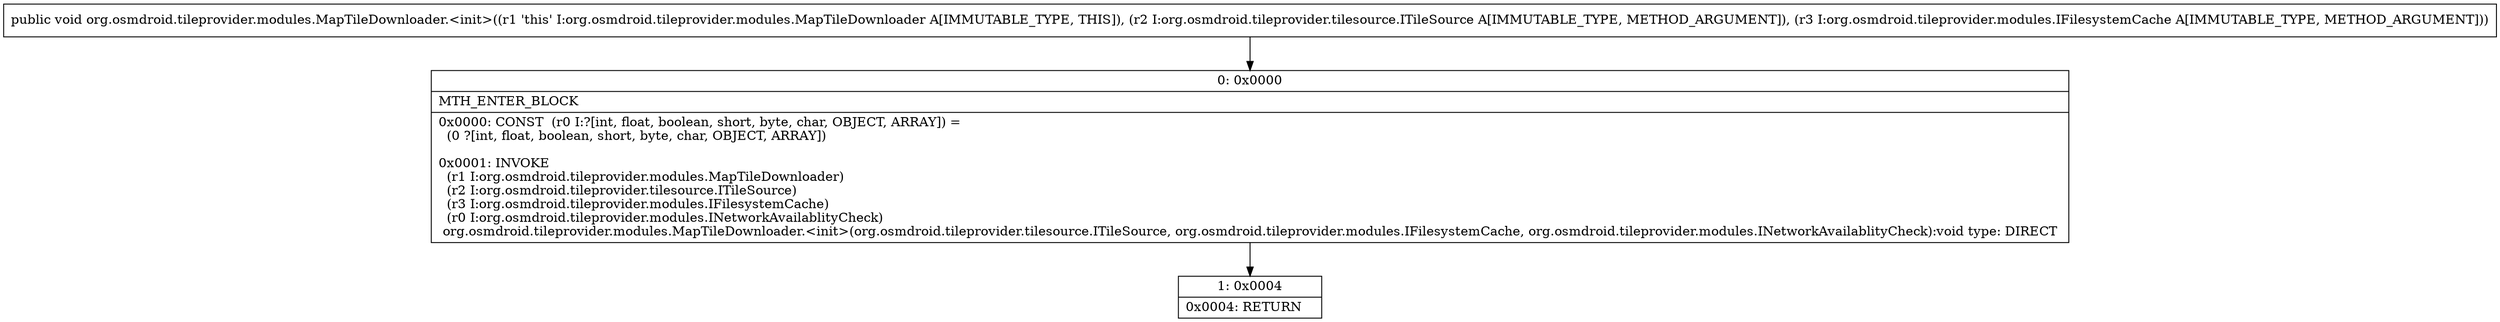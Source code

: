 digraph "CFG fororg.osmdroid.tileprovider.modules.MapTileDownloader.\<init\>(Lorg\/osmdroid\/tileprovider\/tilesource\/ITileSource;Lorg\/osmdroid\/tileprovider\/modules\/IFilesystemCache;)V" {
Node_0 [shape=record,label="{0\:\ 0x0000|MTH_ENTER_BLOCK\l|0x0000: CONST  (r0 I:?[int, float, boolean, short, byte, char, OBJECT, ARRAY]) = \l  (0 ?[int, float, boolean, short, byte, char, OBJECT, ARRAY])\l \l0x0001: INVOKE  \l  (r1 I:org.osmdroid.tileprovider.modules.MapTileDownloader)\l  (r2 I:org.osmdroid.tileprovider.tilesource.ITileSource)\l  (r3 I:org.osmdroid.tileprovider.modules.IFilesystemCache)\l  (r0 I:org.osmdroid.tileprovider.modules.INetworkAvailablityCheck)\l org.osmdroid.tileprovider.modules.MapTileDownloader.\<init\>(org.osmdroid.tileprovider.tilesource.ITileSource, org.osmdroid.tileprovider.modules.IFilesystemCache, org.osmdroid.tileprovider.modules.INetworkAvailablityCheck):void type: DIRECT \l}"];
Node_1 [shape=record,label="{1\:\ 0x0004|0x0004: RETURN   \l}"];
MethodNode[shape=record,label="{public void org.osmdroid.tileprovider.modules.MapTileDownloader.\<init\>((r1 'this' I:org.osmdroid.tileprovider.modules.MapTileDownloader A[IMMUTABLE_TYPE, THIS]), (r2 I:org.osmdroid.tileprovider.tilesource.ITileSource A[IMMUTABLE_TYPE, METHOD_ARGUMENT]), (r3 I:org.osmdroid.tileprovider.modules.IFilesystemCache A[IMMUTABLE_TYPE, METHOD_ARGUMENT])) }"];
MethodNode -> Node_0;
Node_0 -> Node_1;
}

